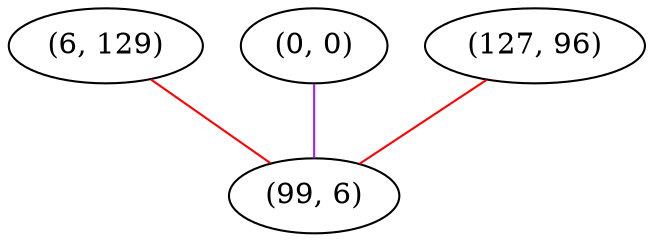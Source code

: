 graph "" {
"(6, 129)";
"(0, 0)";
"(127, 96)";
"(99, 6)";
"(6, 129)" -- "(99, 6)"  [color=red, key=0, weight=1];
"(0, 0)" -- "(99, 6)"  [color=purple, key=0, weight=4];
"(127, 96)" -- "(99, 6)"  [color=red, key=0, weight=1];
}
